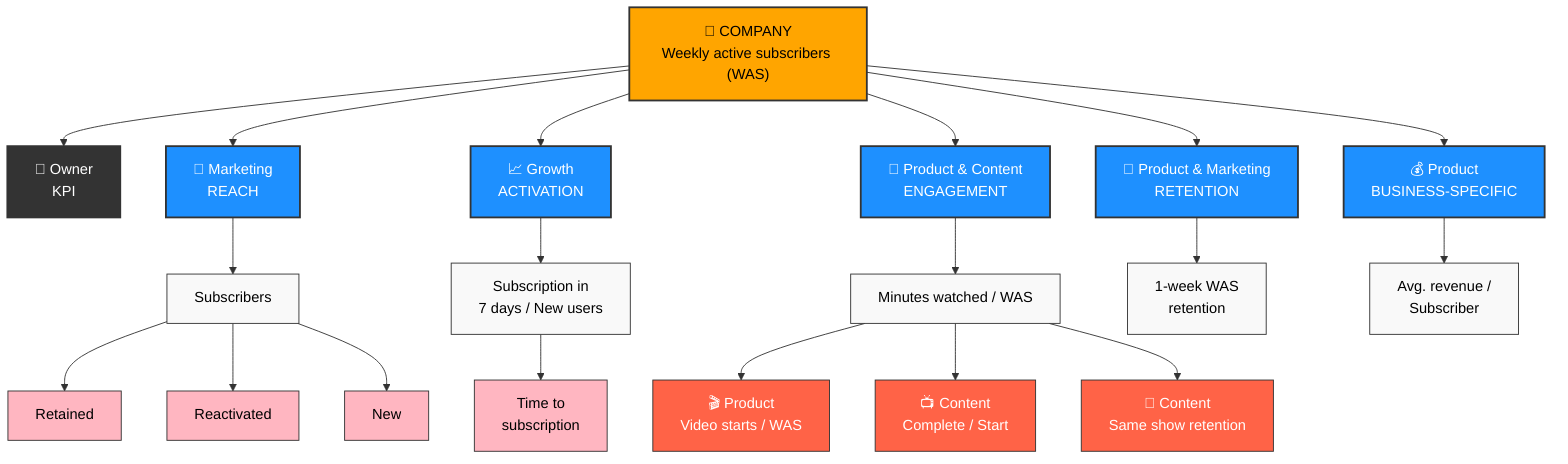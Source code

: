 graph TD
    A["🏢 COMPANY<br/>Weekly active subscribers (WAS)"] --> Owner["👤 Owner<br/>KPI"]
    
    A --> B["📢 Marketing<br/>REACH"]
    A --> C["📈 Growth<br/>ACTIVATION"] 
    A --> D["🎯 Product & Content<br/>ENGAGEMENT"]
    A --> E["🔄 Product & Marketing<br/>RETENTION"]
    A --> F["💰 Product<br/>BUSINESS-SPECIFIC"]
    
    B --> B1["Subscribers"]
    C --> C1["Subscription in<br/>7 days / New users"]
    D --> D1["Minutes watched / WAS"]
    E --> E1["1-week WAS<br/>retention"]
    F --> F1["Avg. revenue /<br/>Subscriber"]
    
    B1 --> B2["Retained"]
    B1 --> B3["Reactivated"]
    B1 --> B4["New"]
    
    C1 --> C2["Time to<br/>subscription"]
    
    D1 --> D2["🎬 Product<br/>Video starts / WAS"]
    D1 --> D3["📺 Content<br/>Complete / Start"]
    D1 --> D4["🔁 Content<br/>Same show retention"]
    
    classDef topKPI fill:#FFA500,stroke:#333,stroke-width:2px,color:#000
    classDef team fill:#1E90FF,stroke:#333,stroke-width:2px,color:#fff
    classDef metric fill:#f9f9f9,stroke:#333,stroke-width:1px,color:#000
    classDef submetric fill:#FFB6C1,stroke:#333,stroke-width:1px,color:#000
    classDef action fill:#FF6347,stroke:#333,stroke-width:1px,color:#fff
    classDef owner fill:#333,stroke:#333,stroke-width:2px,color:#fff
    
    class A topKPI
    class B,C,D,E,F team
    class B1,C1,D1,E1,F1 metric
    class B2,B3,B4,C2 submetric
    class D2,D3,D4 action
    class Owner owner